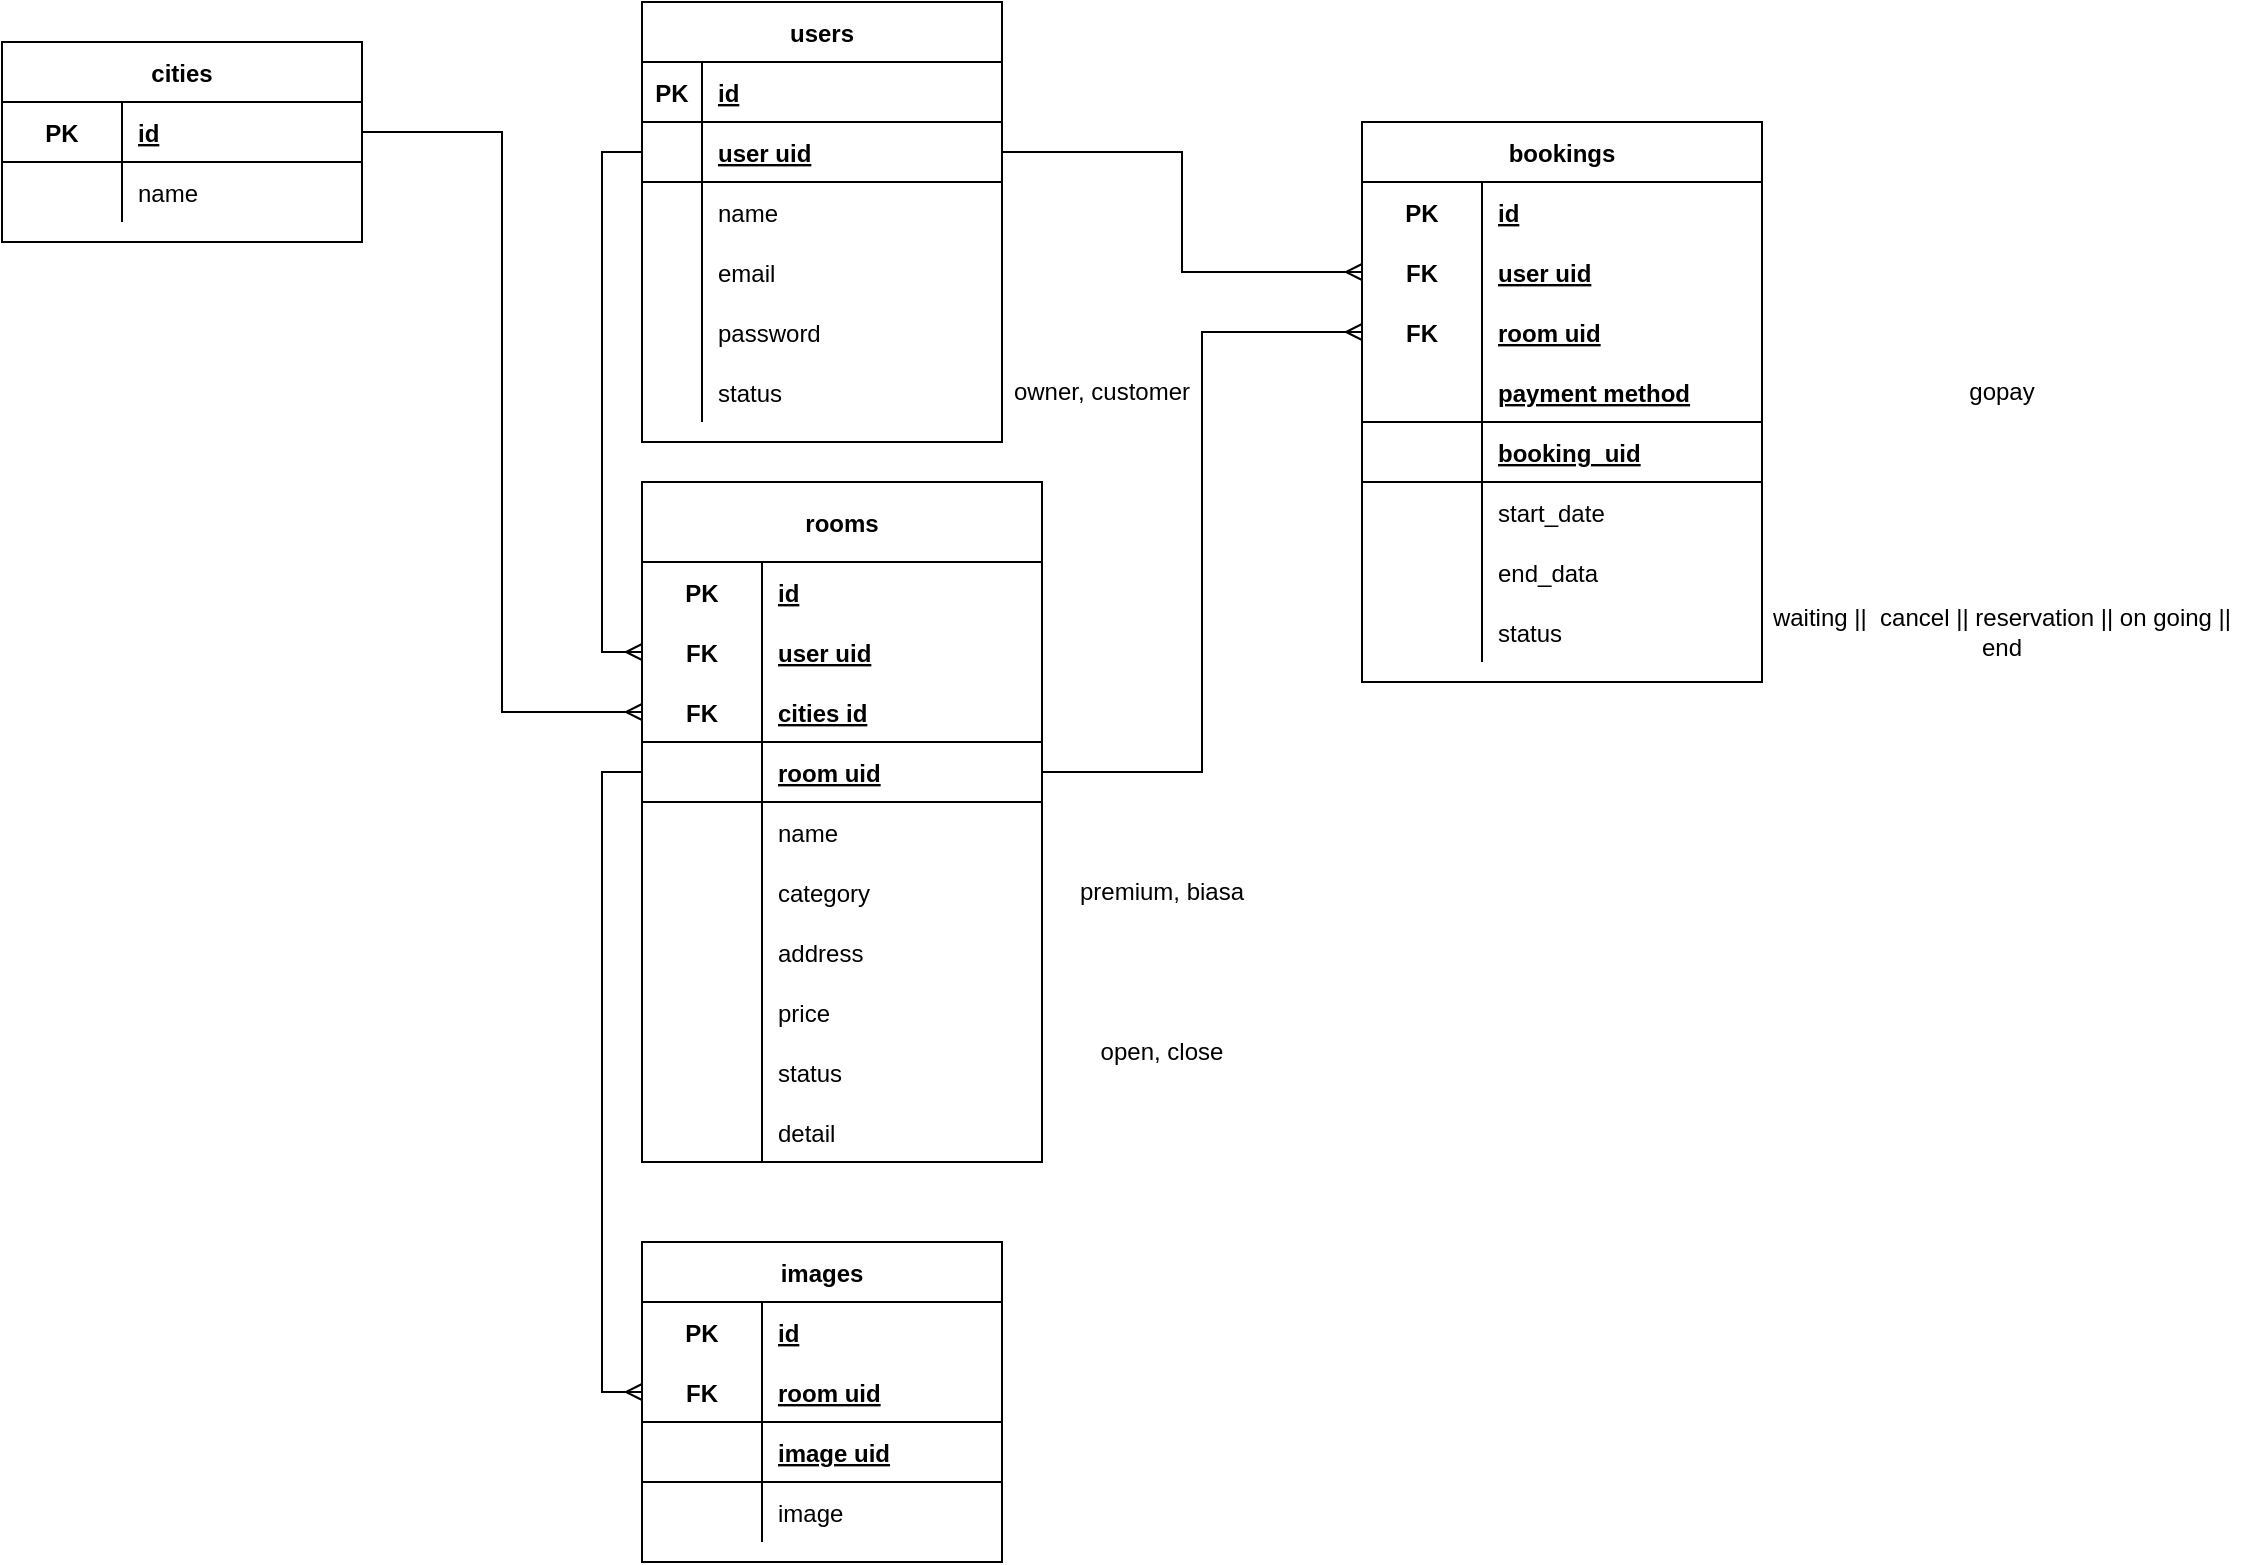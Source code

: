 <mxfile>
    <diagram id="iPe8jotAJczjUdUN0MHW" name="airbnb">
        <mxGraphModel dx="350" dy="398" grid="1" gridSize="10" guides="1" tooltips="1" connect="1" arrows="1" fold="1" page="1" pageScale="1" pageWidth="1169" pageHeight="827" math="0" shadow="0">
            <root>
                <mxCell id="F6-YlnlzuKN7G8_1LDeP-0"/>
                <mxCell id="F6-YlnlzuKN7G8_1LDeP-1" parent="F6-YlnlzuKN7G8_1LDeP-0"/>
                <mxCell id="jNH8X06Qy_llyJhlAX_3-0" style="edgeStyle=orthogonalEdgeStyle;rounded=0;orthogonalLoop=1;jettySize=auto;html=1;exitX=0;exitY=0.5;exitDx=0;exitDy=0;entryX=0;entryY=0.5;entryDx=0;entryDy=0;endArrow=ERmany;endFill=0;" parent="F6-YlnlzuKN7G8_1LDeP-1" source="jNH8X06Qy_llyJhlAX_3-94" target="jNH8X06Qy_llyJhlAX_3-18" edge="1">
                    <mxGeometry relative="1" as="geometry"/>
                </mxCell>
                <mxCell id="jNH8X06Qy_llyJhlAX_3-1" value="users" style="shape=table;startSize=30;container=1;collapsible=1;childLayout=tableLayout;fixedRows=1;rowLines=0;fontStyle=1;align=center;resizeLast=1;" parent="F6-YlnlzuKN7G8_1LDeP-1" vertex="1">
                    <mxGeometry x="360" y="20" width="180" height="220" as="geometry"/>
                </mxCell>
                <mxCell id="jNH8X06Qy_llyJhlAX_3-2" value="" style="shape=tableRow;horizontal=0;startSize=0;swimlaneHead=0;swimlaneBody=0;fillColor=none;collapsible=0;dropTarget=0;points=[[0,0.5],[1,0.5]];portConstraint=eastwest;top=0;left=0;right=0;bottom=1;" parent="jNH8X06Qy_llyJhlAX_3-1" vertex="1">
                    <mxGeometry y="30" width="180" height="30" as="geometry"/>
                </mxCell>
                <mxCell id="jNH8X06Qy_llyJhlAX_3-3" value="PK" style="shape=partialRectangle;connectable=0;fillColor=none;top=0;left=0;bottom=0;right=0;fontStyle=1;overflow=hidden;" parent="jNH8X06Qy_llyJhlAX_3-2" vertex="1">
                    <mxGeometry width="30" height="30" as="geometry">
                        <mxRectangle width="30" height="30" as="alternateBounds"/>
                    </mxGeometry>
                </mxCell>
                <mxCell id="jNH8X06Qy_llyJhlAX_3-4" value="id" style="shape=partialRectangle;connectable=0;fillColor=none;top=0;left=0;bottom=0;right=0;align=left;spacingLeft=6;fontStyle=5;overflow=hidden;" parent="jNH8X06Qy_llyJhlAX_3-2" vertex="1">
                    <mxGeometry x="30" width="150" height="30" as="geometry">
                        <mxRectangle width="150" height="30" as="alternateBounds"/>
                    </mxGeometry>
                </mxCell>
                <mxCell id="jNH8X06Qy_llyJhlAX_3-94" style="shape=tableRow;horizontal=0;startSize=0;swimlaneHead=0;swimlaneBody=0;fillColor=none;collapsible=0;dropTarget=0;points=[[0,0.5],[1,0.5]];portConstraint=eastwest;top=0;left=0;right=0;bottom=1;" parent="jNH8X06Qy_llyJhlAX_3-1" vertex="1">
                    <mxGeometry y="60" width="180" height="30" as="geometry"/>
                </mxCell>
                <mxCell id="jNH8X06Qy_llyJhlAX_3-95" style="shape=partialRectangle;connectable=0;fillColor=none;top=0;left=0;bottom=0;right=0;fontStyle=1;overflow=hidden;" parent="jNH8X06Qy_llyJhlAX_3-94" vertex="1">
                    <mxGeometry width="30" height="30" as="geometry">
                        <mxRectangle width="30" height="30" as="alternateBounds"/>
                    </mxGeometry>
                </mxCell>
                <mxCell id="jNH8X06Qy_llyJhlAX_3-96" value="user uid" style="shape=partialRectangle;connectable=0;fillColor=none;top=0;left=0;bottom=0;right=0;align=left;spacingLeft=6;fontStyle=5;overflow=hidden;" parent="jNH8X06Qy_llyJhlAX_3-94" vertex="1">
                    <mxGeometry x="30" width="150" height="30" as="geometry">
                        <mxRectangle width="150" height="30" as="alternateBounds"/>
                    </mxGeometry>
                </mxCell>
                <mxCell id="jNH8X06Qy_llyJhlAX_3-5" value="" style="shape=tableRow;horizontal=0;startSize=0;swimlaneHead=0;swimlaneBody=0;fillColor=none;collapsible=0;dropTarget=0;points=[[0,0.5],[1,0.5]];portConstraint=eastwest;top=0;left=0;right=0;bottom=0;" parent="jNH8X06Qy_llyJhlAX_3-1" vertex="1">
                    <mxGeometry y="90" width="180" height="30" as="geometry"/>
                </mxCell>
                <mxCell id="jNH8X06Qy_llyJhlAX_3-6" value="" style="shape=partialRectangle;connectable=0;fillColor=none;top=0;left=0;bottom=0;right=0;editable=1;overflow=hidden;" parent="jNH8X06Qy_llyJhlAX_3-5" vertex="1">
                    <mxGeometry width="30" height="30" as="geometry">
                        <mxRectangle width="30" height="30" as="alternateBounds"/>
                    </mxGeometry>
                </mxCell>
                <mxCell id="jNH8X06Qy_llyJhlAX_3-7" value="name" style="shape=partialRectangle;connectable=0;fillColor=none;top=0;left=0;bottom=0;right=0;align=left;spacingLeft=6;overflow=hidden;" parent="jNH8X06Qy_llyJhlAX_3-5" vertex="1">
                    <mxGeometry x="30" width="150" height="30" as="geometry">
                        <mxRectangle width="150" height="30" as="alternateBounds"/>
                    </mxGeometry>
                </mxCell>
                <mxCell id="jNH8X06Qy_llyJhlAX_3-8" value="" style="shape=tableRow;horizontal=0;startSize=0;swimlaneHead=0;swimlaneBody=0;fillColor=none;collapsible=0;dropTarget=0;points=[[0,0.5],[1,0.5]];portConstraint=eastwest;top=0;left=0;right=0;bottom=0;" parent="jNH8X06Qy_llyJhlAX_3-1" vertex="1">
                    <mxGeometry y="120" width="180" height="30" as="geometry"/>
                </mxCell>
                <mxCell id="jNH8X06Qy_llyJhlAX_3-9" value="" style="shape=partialRectangle;connectable=0;fillColor=none;top=0;left=0;bottom=0;right=0;editable=1;overflow=hidden;" parent="jNH8X06Qy_llyJhlAX_3-8" vertex="1">
                    <mxGeometry width="30" height="30" as="geometry">
                        <mxRectangle width="30" height="30" as="alternateBounds"/>
                    </mxGeometry>
                </mxCell>
                <mxCell id="jNH8X06Qy_llyJhlAX_3-10" value="email" style="shape=partialRectangle;connectable=0;fillColor=none;top=0;left=0;bottom=0;right=0;align=left;spacingLeft=6;overflow=hidden;" parent="jNH8X06Qy_llyJhlAX_3-8" vertex="1">
                    <mxGeometry x="30" width="150" height="30" as="geometry">
                        <mxRectangle width="150" height="30" as="alternateBounds"/>
                    </mxGeometry>
                </mxCell>
                <mxCell id="jNH8X06Qy_llyJhlAX_3-11" value="" style="shape=tableRow;horizontal=0;startSize=0;swimlaneHead=0;swimlaneBody=0;fillColor=none;collapsible=0;dropTarget=0;points=[[0,0.5],[1,0.5]];portConstraint=eastwest;top=0;left=0;right=0;bottom=0;" parent="jNH8X06Qy_llyJhlAX_3-1" vertex="1">
                    <mxGeometry y="150" width="180" height="30" as="geometry"/>
                </mxCell>
                <mxCell id="jNH8X06Qy_llyJhlAX_3-12" value="" style="shape=partialRectangle;connectable=0;fillColor=none;top=0;left=0;bottom=0;right=0;editable=1;overflow=hidden;" parent="jNH8X06Qy_llyJhlAX_3-11" vertex="1">
                    <mxGeometry width="30" height="30" as="geometry">
                        <mxRectangle width="30" height="30" as="alternateBounds"/>
                    </mxGeometry>
                </mxCell>
                <mxCell id="jNH8X06Qy_llyJhlAX_3-13" value="password" style="shape=partialRectangle;connectable=0;fillColor=none;top=0;left=0;bottom=0;right=0;align=left;spacingLeft=6;overflow=hidden;" parent="jNH8X06Qy_llyJhlAX_3-11" vertex="1">
                    <mxGeometry x="30" width="150" height="30" as="geometry">
                        <mxRectangle width="150" height="30" as="alternateBounds"/>
                    </mxGeometry>
                </mxCell>
                <mxCell id="24" style="shape=tableRow;horizontal=0;startSize=0;swimlaneHead=0;swimlaneBody=0;fillColor=none;collapsible=0;dropTarget=0;points=[[0,0.5],[1,0.5]];portConstraint=eastwest;top=0;left=0;right=0;bottom=0;" vertex="1" parent="jNH8X06Qy_llyJhlAX_3-1">
                    <mxGeometry y="180" width="180" height="30" as="geometry"/>
                </mxCell>
                <mxCell id="25" style="shape=partialRectangle;connectable=0;fillColor=none;top=0;left=0;bottom=0;right=0;editable=1;overflow=hidden;" vertex="1" parent="24">
                    <mxGeometry width="30" height="30" as="geometry">
                        <mxRectangle width="30" height="30" as="alternateBounds"/>
                    </mxGeometry>
                </mxCell>
                <mxCell id="26" value="status" style="shape=partialRectangle;connectable=0;fillColor=none;top=0;left=0;bottom=0;right=0;align=left;spacingLeft=6;overflow=hidden;" vertex="1" parent="24">
                    <mxGeometry x="30" width="150" height="30" as="geometry">
                        <mxRectangle width="150" height="30" as="alternateBounds"/>
                    </mxGeometry>
                </mxCell>
                <mxCell id="jNH8X06Qy_llyJhlAX_3-14" value="rooms" style="shape=table;startSize=40;container=1;collapsible=1;childLayout=tableLayout;fixedRows=1;rowLines=0;fontStyle=1;align=center;resizeLast=1;" parent="F6-YlnlzuKN7G8_1LDeP-1" vertex="1">
                    <mxGeometry x="360" y="260" width="200" height="340" as="geometry"/>
                </mxCell>
                <mxCell id="jNH8X06Qy_llyJhlAX_3-15" value="" style="shape=tableRow;horizontal=0;startSize=0;swimlaneHead=0;swimlaneBody=0;fillColor=none;collapsible=0;dropTarget=0;points=[[0,0.5],[1,0.5]];portConstraint=eastwest;top=0;left=0;right=0;bottom=0;" parent="jNH8X06Qy_llyJhlAX_3-14" vertex="1">
                    <mxGeometry y="40" width="200" height="30" as="geometry"/>
                </mxCell>
                <mxCell id="jNH8X06Qy_llyJhlAX_3-16" value="PK" style="shape=partialRectangle;connectable=0;fillColor=none;top=0;left=0;bottom=0;right=0;fontStyle=1;overflow=hidden;" parent="jNH8X06Qy_llyJhlAX_3-15" vertex="1">
                    <mxGeometry width="60" height="30" as="geometry">
                        <mxRectangle width="60" height="30" as="alternateBounds"/>
                    </mxGeometry>
                </mxCell>
                <mxCell id="jNH8X06Qy_llyJhlAX_3-17" value="id" style="shape=partialRectangle;connectable=0;fillColor=none;top=0;left=0;bottom=0;right=0;align=left;spacingLeft=6;fontStyle=5;overflow=hidden;" parent="jNH8X06Qy_llyJhlAX_3-15" vertex="1">
                    <mxGeometry x="60" width="140" height="30" as="geometry">
                        <mxRectangle width="140" height="30" as="alternateBounds"/>
                    </mxGeometry>
                </mxCell>
                <mxCell id="jNH8X06Qy_llyJhlAX_3-18" value="" style="shape=tableRow;horizontal=0;startSize=0;swimlaneHead=0;swimlaneBody=0;fillColor=none;collapsible=0;dropTarget=0;points=[[0,0.5],[1,0.5]];portConstraint=eastwest;top=0;left=0;right=0;bottom=1;strokeColor=none;" parent="jNH8X06Qy_llyJhlAX_3-14" vertex="1">
                    <mxGeometry y="70" width="200" height="30" as="geometry"/>
                </mxCell>
                <mxCell id="jNH8X06Qy_llyJhlAX_3-19" value="FK" style="shape=partialRectangle;connectable=0;fillColor=none;top=0;left=0;bottom=0;right=0;fontStyle=1;overflow=hidden;" parent="jNH8X06Qy_llyJhlAX_3-18" vertex="1">
                    <mxGeometry width="60" height="30" as="geometry">
                        <mxRectangle width="60" height="30" as="alternateBounds"/>
                    </mxGeometry>
                </mxCell>
                <mxCell id="jNH8X06Qy_llyJhlAX_3-20" value="user uid" style="shape=partialRectangle;connectable=0;fillColor=none;top=0;left=0;bottom=0;right=0;align=left;spacingLeft=6;fontStyle=5;overflow=hidden;" parent="jNH8X06Qy_llyJhlAX_3-18" vertex="1">
                    <mxGeometry x="60" width="140" height="30" as="geometry">
                        <mxRectangle width="140" height="30" as="alternateBounds"/>
                    </mxGeometry>
                </mxCell>
                <mxCell id="yA-4zn-T3ek4qHLC0Tsx-14" style="shape=tableRow;horizontal=0;startSize=0;swimlaneHead=0;swimlaneBody=0;fillColor=none;collapsible=0;dropTarget=0;points=[[0,0.5],[1,0.5]];portConstraint=eastwest;top=0;left=0;right=0;bottom=1;strokeColor=default;" parent="jNH8X06Qy_llyJhlAX_3-14" vertex="1">
                    <mxGeometry y="100" width="200" height="30" as="geometry"/>
                </mxCell>
                <mxCell id="yA-4zn-T3ek4qHLC0Tsx-15" value="FK" style="shape=partialRectangle;connectable=0;fillColor=none;top=0;left=0;bottom=0;right=0;fontStyle=1;overflow=hidden;" parent="yA-4zn-T3ek4qHLC0Tsx-14" vertex="1">
                    <mxGeometry width="60" height="30" as="geometry">
                        <mxRectangle width="60" height="30" as="alternateBounds"/>
                    </mxGeometry>
                </mxCell>
                <mxCell id="yA-4zn-T3ek4qHLC0Tsx-16" value="cities id" style="shape=partialRectangle;connectable=0;fillColor=none;top=0;left=0;bottom=0;right=0;align=left;spacingLeft=6;fontStyle=5;overflow=hidden;" parent="yA-4zn-T3ek4qHLC0Tsx-14" vertex="1">
                    <mxGeometry x="60" width="140" height="30" as="geometry">
                        <mxRectangle width="140" height="30" as="alternateBounds"/>
                    </mxGeometry>
                </mxCell>
                <mxCell id="8i1Hix3Q9Z3WD4ij0kzK-0" style="shape=tableRow;horizontal=0;startSize=0;swimlaneHead=0;swimlaneBody=0;fillColor=none;collapsible=0;dropTarget=0;points=[[0,0.5],[1,0.5]];portConstraint=eastwest;top=0;left=0;right=0;bottom=1;strokeColor=default;" parent="jNH8X06Qy_llyJhlAX_3-14" vertex="1">
                    <mxGeometry y="130" width="200" height="30" as="geometry"/>
                </mxCell>
                <mxCell id="8i1Hix3Q9Z3WD4ij0kzK-1" style="shape=partialRectangle;connectable=0;fillColor=none;top=0;left=0;bottom=0;right=0;fontStyle=1;overflow=hidden;" parent="8i1Hix3Q9Z3WD4ij0kzK-0" vertex="1">
                    <mxGeometry width="60" height="30" as="geometry">
                        <mxRectangle width="60" height="30" as="alternateBounds"/>
                    </mxGeometry>
                </mxCell>
                <mxCell id="8i1Hix3Q9Z3WD4ij0kzK-2" value="room uid" style="shape=partialRectangle;connectable=0;fillColor=none;top=0;left=0;bottom=0;right=0;align=left;spacingLeft=6;fontStyle=5;overflow=hidden;" parent="8i1Hix3Q9Z3WD4ij0kzK-0" vertex="1">
                    <mxGeometry x="60" width="140" height="30" as="geometry">
                        <mxRectangle width="140" height="30" as="alternateBounds"/>
                    </mxGeometry>
                </mxCell>
                <mxCell id="jNH8X06Qy_llyJhlAX_3-24" value="" style="shape=tableRow;horizontal=0;startSize=0;swimlaneHead=0;swimlaneBody=0;fillColor=none;collapsible=0;dropTarget=0;points=[[0,0.5],[1,0.5]];portConstraint=eastwest;top=0;left=0;right=0;bottom=0;" parent="jNH8X06Qy_llyJhlAX_3-14" vertex="1">
                    <mxGeometry y="160" width="200" height="30" as="geometry"/>
                </mxCell>
                <mxCell id="jNH8X06Qy_llyJhlAX_3-25" value="" style="shape=partialRectangle;connectable=0;fillColor=none;top=0;left=0;bottom=0;right=0;editable=1;overflow=hidden;" parent="jNH8X06Qy_llyJhlAX_3-24" vertex="1">
                    <mxGeometry width="60" height="30" as="geometry">
                        <mxRectangle width="60" height="30" as="alternateBounds"/>
                    </mxGeometry>
                </mxCell>
                <mxCell id="jNH8X06Qy_llyJhlAX_3-26" value="name" style="shape=partialRectangle;connectable=0;fillColor=none;top=0;left=0;bottom=0;right=0;align=left;spacingLeft=6;overflow=hidden;" parent="jNH8X06Qy_llyJhlAX_3-24" vertex="1">
                    <mxGeometry x="60" width="140" height="30" as="geometry">
                        <mxRectangle width="140" height="30" as="alternateBounds"/>
                    </mxGeometry>
                </mxCell>
                <mxCell id="iODDZfMsmbBCULCT-y6B-32" style="shape=tableRow;horizontal=0;startSize=0;swimlaneHead=0;swimlaneBody=0;fillColor=none;collapsible=0;dropTarget=0;points=[[0,0.5],[1,0.5]];portConstraint=eastwest;top=0;left=0;right=0;bottom=0;" parent="jNH8X06Qy_llyJhlAX_3-14" vertex="1">
                    <mxGeometry y="190" width="200" height="30" as="geometry"/>
                </mxCell>
                <mxCell id="iODDZfMsmbBCULCT-y6B-33" style="shape=partialRectangle;connectable=0;fillColor=none;top=0;left=0;bottom=0;right=0;editable=1;overflow=hidden;" parent="iODDZfMsmbBCULCT-y6B-32" vertex="1">
                    <mxGeometry width="60" height="30" as="geometry">
                        <mxRectangle width="60" height="30" as="alternateBounds"/>
                    </mxGeometry>
                </mxCell>
                <mxCell id="iODDZfMsmbBCULCT-y6B-34" value="category" style="shape=partialRectangle;connectable=0;fillColor=none;top=0;left=0;bottom=0;right=0;align=left;spacingLeft=6;overflow=hidden;" parent="iODDZfMsmbBCULCT-y6B-32" vertex="1">
                    <mxGeometry x="60" width="140" height="30" as="geometry">
                        <mxRectangle width="140" height="30" as="alternateBounds"/>
                    </mxGeometry>
                </mxCell>
                <mxCell id="20" style="shape=tableRow;horizontal=0;startSize=0;swimlaneHead=0;swimlaneBody=0;fillColor=none;collapsible=0;dropTarget=0;points=[[0,0.5],[1,0.5]];portConstraint=eastwest;top=0;left=0;right=0;bottom=0;" parent="jNH8X06Qy_llyJhlAX_3-14" vertex="1">
                    <mxGeometry y="220" width="200" height="30" as="geometry"/>
                </mxCell>
                <mxCell id="21" style="shape=partialRectangle;connectable=0;fillColor=none;top=0;left=0;bottom=0;right=0;editable=1;overflow=hidden;" parent="20" vertex="1">
                    <mxGeometry width="60" height="30" as="geometry">
                        <mxRectangle width="60" height="30" as="alternateBounds"/>
                    </mxGeometry>
                </mxCell>
                <mxCell id="22" value="address" style="shape=partialRectangle;connectable=0;fillColor=none;top=0;left=0;bottom=0;right=0;align=left;spacingLeft=6;overflow=hidden;" parent="20" vertex="1">
                    <mxGeometry x="60" width="140" height="30" as="geometry">
                        <mxRectangle width="140" height="30" as="alternateBounds"/>
                    </mxGeometry>
                </mxCell>
                <mxCell id="jNH8X06Qy_llyJhlAX_3-27" value="" style="shape=tableRow;horizontal=0;startSize=0;swimlaneHead=0;swimlaneBody=0;fillColor=none;collapsible=0;dropTarget=0;points=[[0,0.5],[1,0.5]];portConstraint=eastwest;top=0;left=0;right=0;bottom=0;" parent="jNH8X06Qy_llyJhlAX_3-14" vertex="1">
                    <mxGeometry y="250" width="200" height="30" as="geometry"/>
                </mxCell>
                <mxCell id="jNH8X06Qy_llyJhlAX_3-28" value="" style="shape=partialRectangle;connectable=0;fillColor=none;top=0;left=0;bottom=0;right=0;editable=1;overflow=hidden;" parent="jNH8X06Qy_llyJhlAX_3-27" vertex="1">
                    <mxGeometry width="60" height="30" as="geometry">
                        <mxRectangle width="60" height="30" as="alternateBounds"/>
                    </mxGeometry>
                </mxCell>
                <mxCell id="jNH8X06Qy_llyJhlAX_3-29" value="price" style="shape=partialRectangle;connectable=0;fillColor=none;top=0;left=0;bottom=0;right=0;align=left;spacingLeft=6;overflow=hidden;" parent="jNH8X06Qy_llyJhlAX_3-27" vertex="1">
                    <mxGeometry x="60" width="140" height="30" as="geometry">
                        <mxRectangle width="140" height="30" as="alternateBounds"/>
                    </mxGeometry>
                </mxCell>
                <mxCell id="iODDZfMsmbBCULCT-y6B-37" style="shape=tableRow;horizontal=0;startSize=0;swimlaneHead=0;swimlaneBody=0;fillColor=none;collapsible=0;dropTarget=0;points=[[0,0.5],[1,0.5]];portConstraint=eastwest;top=0;left=0;right=0;bottom=0;" parent="jNH8X06Qy_llyJhlAX_3-14" vertex="1">
                    <mxGeometry y="280" width="200" height="30" as="geometry"/>
                </mxCell>
                <mxCell id="iODDZfMsmbBCULCT-y6B-38" style="shape=partialRectangle;connectable=0;fillColor=none;top=0;left=0;bottom=0;right=0;editable=1;overflow=hidden;" parent="iODDZfMsmbBCULCT-y6B-37" vertex="1">
                    <mxGeometry width="60" height="30" as="geometry">
                        <mxRectangle width="60" height="30" as="alternateBounds"/>
                    </mxGeometry>
                </mxCell>
                <mxCell id="iODDZfMsmbBCULCT-y6B-39" value="status" style="shape=partialRectangle;connectable=0;fillColor=none;top=0;left=0;bottom=0;right=0;align=left;spacingLeft=6;overflow=hidden;" parent="iODDZfMsmbBCULCT-y6B-37" vertex="1">
                    <mxGeometry x="60" width="140" height="30" as="geometry">
                        <mxRectangle width="140" height="30" as="alternateBounds"/>
                    </mxGeometry>
                </mxCell>
                <mxCell id="qS_EjxDrh5z3AgG9ltLK-0" style="shape=tableRow;horizontal=0;startSize=0;swimlaneHead=0;swimlaneBody=0;fillColor=none;collapsible=0;dropTarget=0;points=[[0,0.5],[1,0.5]];portConstraint=eastwest;top=0;left=0;right=0;bottom=0;" parent="jNH8X06Qy_llyJhlAX_3-14" vertex="1">
                    <mxGeometry y="310" width="200" height="30" as="geometry"/>
                </mxCell>
                <mxCell id="qS_EjxDrh5z3AgG9ltLK-1" style="shape=partialRectangle;connectable=0;fillColor=none;top=0;left=0;bottom=0;right=0;editable=1;overflow=hidden;" parent="qS_EjxDrh5z3AgG9ltLK-0" vertex="1">
                    <mxGeometry width="60" height="30" as="geometry">
                        <mxRectangle width="60" height="30" as="alternateBounds"/>
                    </mxGeometry>
                </mxCell>
                <mxCell id="qS_EjxDrh5z3AgG9ltLK-2" value="detail" style="shape=partialRectangle;connectable=0;fillColor=none;top=0;left=0;bottom=0;right=0;align=left;spacingLeft=6;overflow=hidden;" parent="qS_EjxDrh5z3AgG9ltLK-0" vertex="1">
                    <mxGeometry x="60" width="140" height="30" as="geometry">
                        <mxRectangle width="140" height="30" as="alternateBounds"/>
                    </mxGeometry>
                </mxCell>
                <mxCell id="jNH8X06Qy_llyJhlAX_3-70" value="bookings" style="shape=table;startSize=30;container=1;collapsible=1;childLayout=tableLayout;fixedRows=1;rowLines=0;fontStyle=1;align=center;resizeLast=1;strokeColor=default;fillColor=none;" parent="F6-YlnlzuKN7G8_1LDeP-1" vertex="1">
                    <mxGeometry x="720" y="80" width="200" height="280" as="geometry"/>
                </mxCell>
                <mxCell id="jNH8X06Qy_llyJhlAX_3-71" value="" style="shape=tableRow;horizontal=0;startSize=0;swimlaneHead=0;swimlaneBody=0;fillColor=none;collapsible=0;dropTarget=0;points=[[0,0.5],[1,0.5]];portConstraint=eastwest;top=0;left=0;right=0;bottom=0;strokeColor=default;" parent="jNH8X06Qy_llyJhlAX_3-70" vertex="1">
                    <mxGeometry y="30" width="200" height="30" as="geometry"/>
                </mxCell>
                <mxCell id="jNH8X06Qy_llyJhlAX_3-72" value="PK" style="shape=partialRectangle;connectable=0;fillColor=none;top=0;left=0;bottom=0;right=0;fontStyle=1;overflow=hidden;strokeColor=default;" parent="jNH8X06Qy_llyJhlAX_3-71" vertex="1">
                    <mxGeometry width="60" height="30" as="geometry">
                        <mxRectangle width="60" height="30" as="alternateBounds"/>
                    </mxGeometry>
                </mxCell>
                <mxCell id="jNH8X06Qy_llyJhlAX_3-73" value="id" style="shape=partialRectangle;connectable=0;fillColor=none;top=0;left=0;bottom=0;right=0;align=left;spacingLeft=6;fontStyle=5;overflow=hidden;strokeColor=default;" parent="jNH8X06Qy_llyJhlAX_3-71" vertex="1">
                    <mxGeometry x="60" width="140" height="30" as="geometry">
                        <mxRectangle width="140" height="30" as="alternateBounds"/>
                    </mxGeometry>
                </mxCell>
                <mxCell id="jNH8X06Qy_llyJhlAX_3-74" value="" style="shape=tableRow;horizontal=0;startSize=0;swimlaneHead=0;swimlaneBody=0;fillColor=none;collapsible=0;dropTarget=0;points=[[0,0.5],[1,0.5]];portConstraint=eastwest;top=0;left=0;right=0;bottom=1;strokeColor=none;" parent="jNH8X06Qy_llyJhlAX_3-70" vertex="1">
                    <mxGeometry y="60" width="200" height="30" as="geometry"/>
                </mxCell>
                <mxCell id="jNH8X06Qy_llyJhlAX_3-75" value="FK" style="shape=partialRectangle;connectable=0;fillColor=none;top=0;left=0;bottom=0;right=0;fontStyle=1;overflow=hidden;strokeColor=default;" parent="jNH8X06Qy_llyJhlAX_3-74" vertex="1">
                    <mxGeometry width="60" height="30" as="geometry">
                        <mxRectangle width="60" height="30" as="alternateBounds"/>
                    </mxGeometry>
                </mxCell>
                <mxCell id="jNH8X06Qy_llyJhlAX_3-76" value="user uid" style="shape=partialRectangle;connectable=0;fillColor=none;top=0;left=0;bottom=0;right=0;align=left;spacingLeft=6;fontStyle=5;overflow=hidden;strokeColor=default;" parent="jNH8X06Qy_llyJhlAX_3-74" vertex="1">
                    <mxGeometry x="60" width="140" height="30" as="geometry">
                        <mxRectangle width="140" height="30" as="alternateBounds"/>
                    </mxGeometry>
                </mxCell>
                <mxCell id="jNH8X06Qy_llyJhlAX_3-77" style="shape=tableRow;horizontal=0;startSize=0;swimlaneHead=0;swimlaneBody=0;fillColor=none;collapsible=0;dropTarget=0;points=[[0,0.5],[1,0.5]];portConstraint=eastwest;top=0;left=0;right=0;bottom=1;strokeColor=none;" parent="jNH8X06Qy_llyJhlAX_3-70" vertex="1">
                    <mxGeometry y="90" width="200" height="30" as="geometry"/>
                </mxCell>
                <mxCell id="jNH8X06Qy_llyJhlAX_3-78" value="FK" style="shape=partialRectangle;connectable=0;fillColor=none;top=0;left=0;bottom=0;right=0;fontStyle=1;overflow=hidden;strokeColor=default;" parent="jNH8X06Qy_llyJhlAX_3-77" vertex="1">
                    <mxGeometry width="60" height="30" as="geometry">
                        <mxRectangle width="60" height="30" as="alternateBounds"/>
                    </mxGeometry>
                </mxCell>
                <mxCell id="jNH8X06Qy_llyJhlAX_3-79" value="room uid" style="shape=partialRectangle;connectable=0;fillColor=none;top=0;left=0;bottom=0;right=0;align=left;spacingLeft=6;fontStyle=5;overflow=hidden;strokeColor=default;" parent="jNH8X06Qy_llyJhlAX_3-77" vertex="1">
                    <mxGeometry x="60" width="140" height="30" as="geometry">
                        <mxRectangle width="140" height="30" as="alternateBounds"/>
                    </mxGeometry>
                </mxCell>
                <mxCell id="iODDZfMsmbBCULCT-y6B-26" style="shape=tableRow;horizontal=0;startSize=0;swimlaneHead=0;swimlaneBody=0;fillColor=none;collapsible=0;dropTarget=0;points=[[0,0.5],[1,0.5]];portConstraint=eastwest;top=0;left=0;right=0;bottom=1;strokeColor=default;" parent="jNH8X06Qy_llyJhlAX_3-70" vertex="1">
                    <mxGeometry y="120" width="200" height="30" as="geometry"/>
                </mxCell>
                <mxCell id="iODDZfMsmbBCULCT-y6B-27" value="" style="shape=partialRectangle;connectable=0;fillColor=none;top=0;left=0;bottom=0;right=0;fontStyle=1;overflow=hidden;strokeColor=default;" parent="iODDZfMsmbBCULCT-y6B-26" vertex="1">
                    <mxGeometry width="60" height="30" as="geometry">
                        <mxRectangle width="60" height="30" as="alternateBounds"/>
                    </mxGeometry>
                </mxCell>
                <mxCell id="iODDZfMsmbBCULCT-y6B-28" value="payment method" style="shape=partialRectangle;connectable=0;fillColor=none;top=0;left=0;bottom=0;right=0;align=left;spacingLeft=6;fontStyle=5;overflow=hidden;strokeColor=default;" parent="iODDZfMsmbBCULCT-y6B-26" vertex="1">
                    <mxGeometry x="60" width="140" height="30" as="geometry">
                        <mxRectangle width="140" height="30" as="alternateBounds"/>
                    </mxGeometry>
                </mxCell>
                <mxCell id="iODDZfMsmbBCULCT-y6B-22" style="shape=tableRow;horizontal=0;startSize=0;swimlaneHead=0;swimlaneBody=0;fillColor=none;collapsible=0;dropTarget=0;points=[[0,0.5],[1,0.5]];portConstraint=eastwest;top=0;left=0;right=0;bottom=1;strokeColor=default;" parent="jNH8X06Qy_llyJhlAX_3-70" vertex="1">
                    <mxGeometry y="150" width="200" height="30" as="geometry"/>
                </mxCell>
                <mxCell id="iODDZfMsmbBCULCT-y6B-23" style="shape=partialRectangle;connectable=0;fillColor=none;top=0;left=0;bottom=0;right=0;fontStyle=1;overflow=hidden;strokeColor=default;" parent="iODDZfMsmbBCULCT-y6B-22" vertex="1">
                    <mxGeometry width="60" height="30" as="geometry">
                        <mxRectangle width="60" height="30" as="alternateBounds"/>
                    </mxGeometry>
                </mxCell>
                <mxCell id="iODDZfMsmbBCULCT-y6B-24" value="booking_uid" style="shape=partialRectangle;connectable=0;fillColor=none;top=0;left=0;bottom=0;right=0;align=left;spacingLeft=6;fontStyle=5;overflow=hidden;strokeColor=default;" parent="iODDZfMsmbBCULCT-y6B-22" vertex="1">
                    <mxGeometry x="60" width="140" height="30" as="geometry">
                        <mxRectangle width="140" height="30" as="alternateBounds"/>
                    </mxGeometry>
                </mxCell>
                <mxCell id="3" style="shape=tableRow;horizontal=0;startSize=0;swimlaneHead=0;swimlaneBody=0;fillColor=none;collapsible=0;dropTarget=0;points=[[0,0.5],[1,0.5]];portConstraint=eastwest;top=0;left=0;right=0;bottom=0;strokeColor=default;" parent="jNH8X06Qy_llyJhlAX_3-70" vertex="1">
                    <mxGeometry y="180" width="200" height="30" as="geometry"/>
                </mxCell>
                <mxCell id="4" style="shape=partialRectangle;connectable=0;fillColor=none;top=0;left=0;bottom=0;right=0;editable=1;overflow=hidden;strokeColor=default;" parent="3" vertex="1">
                    <mxGeometry width="60" height="30" as="geometry">
                        <mxRectangle width="60" height="30" as="alternateBounds"/>
                    </mxGeometry>
                </mxCell>
                <mxCell id="5" value="start_date" style="shape=partialRectangle;connectable=0;fillColor=none;top=0;left=0;bottom=0;right=0;align=left;spacingLeft=6;overflow=hidden;strokeColor=default;" parent="3" vertex="1">
                    <mxGeometry x="60" width="140" height="30" as="geometry">
                        <mxRectangle width="140" height="30" as="alternateBounds"/>
                    </mxGeometry>
                </mxCell>
                <mxCell id="0" style="shape=tableRow;horizontal=0;startSize=0;swimlaneHead=0;swimlaneBody=0;fillColor=none;collapsible=0;dropTarget=0;points=[[0,0.5],[1,0.5]];portConstraint=eastwest;top=0;left=0;right=0;bottom=0;strokeColor=default;" parent="jNH8X06Qy_llyJhlAX_3-70" vertex="1">
                    <mxGeometry y="210" width="200" height="30" as="geometry"/>
                </mxCell>
                <mxCell id="1" style="shape=partialRectangle;connectable=0;fillColor=none;top=0;left=0;bottom=0;right=0;editable=1;overflow=hidden;strokeColor=default;" parent="0" vertex="1">
                    <mxGeometry width="60" height="30" as="geometry">
                        <mxRectangle width="60" height="30" as="alternateBounds"/>
                    </mxGeometry>
                </mxCell>
                <mxCell id="2" value="end_data" style="shape=partialRectangle;connectable=0;fillColor=none;top=0;left=0;bottom=0;right=0;align=left;spacingLeft=6;overflow=hidden;strokeColor=default;" parent="0" vertex="1">
                    <mxGeometry x="60" width="140" height="30" as="geometry">
                        <mxRectangle width="140" height="30" as="alternateBounds"/>
                    </mxGeometry>
                </mxCell>
                <mxCell id="uTeJtCbLmKIoqEkn5PxB-0" style="shape=tableRow;horizontal=0;startSize=0;swimlaneHead=0;swimlaneBody=0;fillColor=none;collapsible=0;dropTarget=0;points=[[0,0.5],[1,0.5]];portConstraint=eastwest;top=0;left=0;right=0;bottom=0;strokeColor=default;" parent="jNH8X06Qy_llyJhlAX_3-70" vertex="1">
                    <mxGeometry y="240" width="200" height="30" as="geometry"/>
                </mxCell>
                <mxCell id="uTeJtCbLmKIoqEkn5PxB-1" style="shape=partialRectangle;connectable=0;fillColor=none;top=0;left=0;bottom=0;right=0;editable=1;overflow=hidden;strokeColor=default;" parent="uTeJtCbLmKIoqEkn5PxB-0" vertex="1">
                    <mxGeometry width="60" height="30" as="geometry">
                        <mxRectangle width="60" height="30" as="alternateBounds"/>
                    </mxGeometry>
                </mxCell>
                <mxCell id="uTeJtCbLmKIoqEkn5PxB-2" value="status" style="shape=partialRectangle;connectable=0;fillColor=none;top=0;left=0;bottom=0;right=0;align=left;spacingLeft=6;overflow=hidden;strokeColor=default;" parent="uTeJtCbLmKIoqEkn5PxB-0" vertex="1">
                    <mxGeometry x="60" width="140" height="30" as="geometry">
                        <mxRectangle width="140" height="30" as="alternateBounds"/>
                    </mxGeometry>
                </mxCell>
                <mxCell id="8i1Hix3Q9Z3WD4ij0kzK-31" value="images" style="shape=table;startSize=30;container=1;collapsible=1;childLayout=tableLayout;fixedRows=1;rowLines=0;fontStyle=1;align=center;resizeLast=1;" parent="F6-YlnlzuKN7G8_1LDeP-1" vertex="1">
                    <mxGeometry x="360" y="640" width="180" height="160" as="geometry"/>
                </mxCell>
                <mxCell id="8i1Hix3Q9Z3WD4ij0kzK-32" value="" style="shape=tableRow;horizontal=0;startSize=0;swimlaneHead=0;swimlaneBody=0;fillColor=none;collapsible=0;dropTarget=0;points=[[0,0.5],[1,0.5]];portConstraint=eastwest;top=0;left=0;right=0;bottom=0;" parent="8i1Hix3Q9Z3WD4ij0kzK-31" vertex="1">
                    <mxGeometry y="30" width="180" height="30" as="geometry"/>
                </mxCell>
                <mxCell id="8i1Hix3Q9Z3WD4ij0kzK-33" value="PK" style="shape=partialRectangle;connectable=0;fillColor=none;top=0;left=0;bottom=0;right=0;fontStyle=1;overflow=hidden;" parent="8i1Hix3Q9Z3WD4ij0kzK-32" vertex="1">
                    <mxGeometry width="60" height="30" as="geometry">
                        <mxRectangle width="60" height="30" as="alternateBounds"/>
                    </mxGeometry>
                </mxCell>
                <mxCell id="8i1Hix3Q9Z3WD4ij0kzK-34" value="id" style="shape=partialRectangle;connectable=0;fillColor=none;top=0;left=0;bottom=0;right=0;align=left;spacingLeft=6;fontStyle=5;overflow=hidden;" parent="8i1Hix3Q9Z3WD4ij0kzK-32" vertex="1">
                    <mxGeometry x="60" width="120" height="30" as="geometry">
                        <mxRectangle width="120" height="30" as="alternateBounds"/>
                    </mxGeometry>
                </mxCell>
                <mxCell id="8i1Hix3Q9Z3WD4ij0kzK-35" value="" style="shape=tableRow;horizontal=0;startSize=0;swimlaneHead=0;swimlaneBody=0;fillColor=none;collapsible=0;dropTarget=0;points=[[0,0.5],[1,0.5]];portConstraint=eastwest;top=0;left=0;right=0;bottom=1;strokeColor=default;" parent="8i1Hix3Q9Z3WD4ij0kzK-31" vertex="1">
                    <mxGeometry y="60" width="180" height="30" as="geometry"/>
                </mxCell>
                <mxCell id="8i1Hix3Q9Z3WD4ij0kzK-36" value="FK" style="shape=partialRectangle;connectable=0;fillColor=none;top=0;left=0;bottom=0;right=0;fontStyle=1;overflow=hidden;" parent="8i1Hix3Q9Z3WD4ij0kzK-35" vertex="1">
                    <mxGeometry width="60" height="30" as="geometry">
                        <mxRectangle width="60" height="30" as="alternateBounds"/>
                    </mxGeometry>
                </mxCell>
                <mxCell id="8i1Hix3Q9Z3WD4ij0kzK-37" value="room uid" style="shape=partialRectangle;connectable=0;fillColor=none;top=0;left=0;bottom=0;right=0;align=left;spacingLeft=6;fontStyle=5;overflow=hidden;" parent="8i1Hix3Q9Z3WD4ij0kzK-35" vertex="1">
                    <mxGeometry x="60" width="120" height="30" as="geometry">
                        <mxRectangle width="120" height="30" as="alternateBounds"/>
                    </mxGeometry>
                </mxCell>
                <mxCell id="8i1Hix3Q9Z3WD4ij0kzK-38" style="shape=tableRow;horizontal=0;startSize=0;swimlaneHead=0;swimlaneBody=0;fillColor=none;collapsible=0;dropTarget=0;points=[[0,0.5],[1,0.5]];portConstraint=eastwest;top=0;left=0;right=0;bottom=1;strokeColor=default;" parent="8i1Hix3Q9Z3WD4ij0kzK-31" vertex="1">
                    <mxGeometry y="90" width="180" height="30" as="geometry"/>
                </mxCell>
                <mxCell id="8i1Hix3Q9Z3WD4ij0kzK-39" style="shape=partialRectangle;connectable=0;fillColor=none;top=0;left=0;bottom=0;right=0;fontStyle=1;overflow=hidden;" parent="8i1Hix3Q9Z3WD4ij0kzK-38" vertex="1">
                    <mxGeometry width="60" height="30" as="geometry">
                        <mxRectangle width="60" height="30" as="alternateBounds"/>
                    </mxGeometry>
                </mxCell>
                <mxCell id="8i1Hix3Q9Z3WD4ij0kzK-40" value="image uid" style="shape=partialRectangle;connectable=0;fillColor=none;top=0;left=0;bottom=0;right=0;align=left;spacingLeft=6;fontStyle=5;overflow=hidden;" parent="8i1Hix3Q9Z3WD4ij0kzK-38" vertex="1">
                    <mxGeometry x="60" width="120" height="30" as="geometry">
                        <mxRectangle width="120" height="30" as="alternateBounds"/>
                    </mxGeometry>
                </mxCell>
                <mxCell id="8i1Hix3Q9Z3WD4ij0kzK-41" value="" style="shape=tableRow;horizontal=0;startSize=0;swimlaneHead=0;swimlaneBody=0;fillColor=none;collapsible=0;dropTarget=0;points=[[0,0.5],[1,0.5]];portConstraint=eastwest;top=0;left=0;right=0;bottom=0;" parent="8i1Hix3Q9Z3WD4ij0kzK-31" vertex="1">
                    <mxGeometry y="120" width="180" height="30" as="geometry"/>
                </mxCell>
                <mxCell id="8i1Hix3Q9Z3WD4ij0kzK-42" value="" style="shape=partialRectangle;connectable=0;fillColor=none;top=0;left=0;bottom=0;right=0;editable=1;overflow=hidden;" parent="8i1Hix3Q9Z3WD4ij0kzK-41" vertex="1">
                    <mxGeometry width="60" height="30" as="geometry">
                        <mxRectangle width="60" height="30" as="alternateBounds"/>
                    </mxGeometry>
                </mxCell>
                <mxCell id="8i1Hix3Q9Z3WD4ij0kzK-43" value="image" style="shape=partialRectangle;connectable=0;fillColor=none;top=0;left=0;bottom=0;right=0;align=left;spacingLeft=6;overflow=hidden;" parent="8i1Hix3Q9Z3WD4ij0kzK-41" vertex="1">
                    <mxGeometry x="60" width="120" height="30" as="geometry">
                        <mxRectangle width="120" height="30" as="alternateBounds"/>
                    </mxGeometry>
                </mxCell>
                <mxCell id="8i1Hix3Q9Z3WD4ij0kzK-53" style="edgeStyle=orthogonalEdgeStyle;rounded=0;orthogonalLoop=1;jettySize=auto;html=1;exitX=0;exitY=0.5;exitDx=0;exitDy=0;entryX=0;entryY=0.5;entryDx=0;entryDy=0;endArrow=ERmany;endFill=0;" parent="F6-YlnlzuKN7G8_1LDeP-1" source="8i1Hix3Q9Z3WD4ij0kzK-0" target="8i1Hix3Q9Z3WD4ij0kzK-35" edge="1">
                    <mxGeometry relative="1" as="geometry"/>
                </mxCell>
                <mxCell id="sSfNH22Dh0RmwKf5r3GV-52" value="cities" style="shape=table;startSize=30;container=1;collapsible=1;childLayout=tableLayout;fixedRows=1;rowLines=0;fontStyle=1;align=center;resizeLast=1;" parent="F6-YlnlzuKN7G8_1LDeP-1" vertex="1">
                    <mxGeometry x="40" y="40" width="180" height="100" as="geometry"/>
                </mxCell>
                <mxCell id="sSfNH22Dh0RmwKf5r3GV-56" value="" style="shape=tableRow;horizontal=0;startSize=0;swimlaneHead=0;swimlaneBody=0;fillColor=none;collapsible=0;dropTarget=0;points=[[0,0.5],[1,0.5]];portConstraint=eastwest;top=0;left=0;right=0;bottom=1;strokeColor=default;" parent="sSfNH22Dh0RmwKf5r3GV-52" vertex="1">
                    <mxGeometry y="30" width="180" height="30" as="geometry"/>
                </mxCell>
                <mxCell id="sSfNH22Dh0RmwKf5r3GV-57" value="PK" style="shape=partialRectangle;connectable=0;fillColor=none;top=0;left=0;bottom=0;right=0;fontStyle=1;overflow=hidden;" parent="sSfNH22Dh0RmwKf5r3GV-56" vertex="1">
                    <mxGeometry width="60" height="30" as="geometry">
                        <mxRectangle width="60" height="30" as="alternateBounds"/>
                    </mxGeometry>
                </mxCell>
                <mxCell id="sSfNH22Dh0RmwKf5r3GV-58" value="id" style="shape=partialRectangle;connectable=0;fillColor=none;top=0;left=0;bottom=0;right=0;align=left;spacingLeft=6;fontStyle=5;overflow=hidden;" parent="sSfNH22Dh0RmwKf5r3GV-56" vertex="1">
                    <mxGeometry x="60" width="120" height="30" as="geometry">
                        <mxRectangle width="120" height="30" as="alternateBounds"/>
                    </mxGeometry>
                </mxCell>
                <mxCell id="sSfNH22Dh0RmwKf5r3GV-62" value="" style="shape=tableRow;horizontal=0;startSize=0;swimlaneHead=0;swimlaneBody=0;fillColor=none;collapsible=0;dropTarget=0;points=[[0,0.5],[1,0.5]];portConstraint=eastwest;top=0;left=0;right=0;bottom=0;" parent="sSfNH22Dh0RmwKf5r3GV-52" vertex="1">
                    <mxGeometry y="60" width="180" height="30" as="geometry"/>
                </mxCell>
                <mxCell id="sSfNH22Dh0RmwKf5r3GV-63" value="" style="shape=partialRectangle;connectable=0;fillColor=none;top=0;left=0;bottom=0;right=0;editable=1;overflow=hidden;" parent="sSfNH22Dh0RmwKf5r3GV-62" vertex="1">
                    <mxGeometry width="60" height="30" as="geometry">
                        <mxRectangle width="60" height="30" as="alternateBounds"/>
                    </mxGeometry>
                </mxCell>
                <mxCell id="sSfNH22Dh0RmwKf5r3GV-64" value="name" style="shape=partialRectangle;connectable=0;fillColor=none;top=0;left=0;bottom=0;right=0;align=left;spacingLeft=6;overflow=hidden;" parent="sSfNH22Dh0RmwKf5r3GV-62" vertex="1">
                    <mxGeometry x="60" width="120" height="30" as="geometry">
                        <mxRectangle width="120" height="30" as="alternateBounds"/>
                    </mxGeometry>
                </mxCell>
                <mxCell id="sSfNH22Dh0RmwKf5r3GV-68" value="waiting ||&amp;nbsp; cancel || reservation || on going || end" style="text;html=1;strokeColor=none;fillColor=none;align=center;verticalAlign=middle;whiteSpace=wrap;rounded=0;" parent="F6-YlnlzuKN7G8_1LDeP-1" vertex="1">
                    <mxGeometry x="920" y="320" width="240" height="30" as="geometry"/>
                </mxCell>
                <mxCell id="yA-4zn-T3ek4qHLC0Tsx-18" style="edgeStyle=orthogonalEdgeStyle;rounded=0;orthogonalLoop=1;jettySize=auto;html=1;exitX=1;exitY=0.5;exitDx=0;exitDy=0;entryX=0;entryY=0.5;entryDx=0;entryDy=0;startArrow=none;startFill=0;endArrow=ERmany;endFill=0;" parent="F6-YlnlzuKN7G8_1LDeP-1" target="yA-4zn-T3ek4qHLC0Tsx-14" edge="1">
                    <mxGeometry relative="1" as="geometry"/>
                </mxCell>
                <mxCell id="_w7dfs-PopMZuo9cU12V-25" style="edgeStyle=orthogonalEdgeStyle;rounded=0;orthogonalLoop=1;jettySize=auto;html=1;exitX=1;exitY=0.5;exitDx=0;exitDy=0;entryX=0;entryY=0.5;entryDx=0;entryDy=0;endArrow=ERmany;endFill=0;" parent="F6-YlnlzuKN7G8_1LDeP-1" source="sSfNH22Dh0RmwKf5r3GV-56" target="yA-4zn-T3ek4qHLC0Tsx-14" edge="1">
                    <mxGeometry relative="1" as="geometry"/>
                </mxCell>
                <mxCell id="iODDZfMsmbBCULCT-y6B-29" style="edgeStyle=orthogonalEdgeStyle;rounded=0;orthogonalLoop=1;jettySize=auto;html=1;exitX=1;exitY=0.5;exitDx=0;exitDy=0;entryX=0;entryY=0.5;entryDx=0;entryDy=0;endArrow=ERmany;endFill=0;" parent="F6-YlnlzuKN7G8_1LDeP-1" source="jNH8X06Qy_llyJhlAX_3-94" target="jNH8X06Qy_llyJhlAX_3-74" edge="1">
                    <mxGeometry relative="1" as="geometry"/>
                </mxCell>
                <mxCell id="iODDZfMsmbBCULCT-y6B-30" style="edgeStyle=orthogonalEdgeStyle;rounded=0;orthogonalLoop=1;jettySize=auto;html=1;exitX=1;exitY=0.5;exitDx=0;exitDy=0;entryX=0;entryY=0.5;entryDx=0;entryDy=0;endArrow=ERmany;endFill=0;" parent="F6-YlnlzuKN7G8_1LDeP-1" source="8i1Hix3Q9Z3WD4ij0kzK-0" target="jNH8X06Qy_llyJhlAX_3-77" edge="1">
                    <mxGeometry relative="1" as="geometry"/>
                </mxCell>
                <mxCell id="iODDZfMsmbBCULCT-y6B-36" value="premium, biasa" style="text;html=1;strokeColor=none;fillColor=none;align=center;verticalAlign=middle;whiteSpace=wrap;rounded=0;" parent="F6-YlnlzuKN7G8_1LDeP-1" vertex="1">
                    <mxGeometry x="560" y="450" width="120" height="30" as="geometry"/>
                </mxCell>
                <mxCell id="iODDZfMsmbBCULCT-y6B-40" value="open, close" style="text;html=1;strokeColor=none;fillColor=none;align=center;verticalAlign=middle;whiteSpace=wrap;rounded=0;" parent="F6-YlnlzuKN7G8_1LDeP-1" vertex="1">
                    <mxGeometry x="560" y="530" width="120" height="30" as="geometry"/>
                </mxCell>
                <mxCell id="23" value="gopay" style="text;html=1;strokeColor=none;fillColor=none;align=center;verticalAlign=middle;whiteSpace=wrap;rounded=0;" vertex="1" parent="F6-YlnlzuKN7G8_1LDeP-1">
                    <mxGeometry x="920" y="200" width="240" height="30" as="geometry"/>
                </mxCell>
                <mxCell id="27" value="owner, customer" style="text;html=1;strokeColor=none;fillColor=none;align=center;verticalAlign=middle;whiteSpace=wrap;rounded=0;" vertex="1" parent="F6-YlnlzuKN7G8_1LDeP-1">
                    <mxGeometry x="540" y="200" width="100" height="30" as="geometry"/>
                </mxCell>
            </root>
        </mxGraphModel>
    </diagram>
</mxfile>